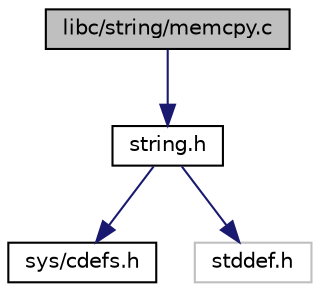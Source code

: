 digraph "libc/string/memcpy.c"
{
  edge [fontname="Helvetica",fontsize="10",labelfontname="Helvetica",labelfontsize="10"];
  node [fontname="Helvetica",fontsize="10",shape=record];
  Node0 [label="libc/string/memcpy.c",height=0.2,width=0.4,color="black", fillcolor="grey75", style="filled", fontcolor="black"];
  Node0 -> Node1 [color="midnightblue",fontsize="10",style="solid"];
  Node1 [label="string.h",height=0.2,width=0.4,color="black", fillcolor="white", style="filled",URL="$da/d66/string_8h_source.html"];
  Node1 -> Node2 [color="midnightblue",fontsize="10",style="solid"];
  Node2 [label="sys/cdefs.h",height=0.2,width=0.4,color="black", fillcolor="white", style="filled",URL="$d6/d92/cdefs_8h_source.html"];
  Node1 -> Node3 [color="midnightblue",fontsize="10",style="solid"];
  Node3 [label="stddef.h",height=0.2,width=0.4,color="grey75", fillcolor="white", style="filled"];
}
